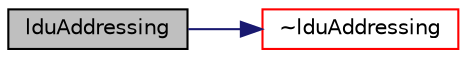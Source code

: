 digraph "lduAddressing"
{
  bgcolor="transparent";
  edge [fontname="Helvetica",fontsize="10",labelfontname="Helvetica",labelfontsize="10"];
  node [fontname="Helvetica",fontsize="10",shape=record];
  rankdir="LR";
  Node1 [label="lduAddressing",height=0.2,width=0.4,color="black", fillcolor="grey75", style="filled", fontcolor="black"];
  Node1 -> Node2 [color="midnightblue",fontsize="10",style="solid",fontname="Helvetica"];
  Node2 [label="~lduAddressing",height=0.2,width=0.4,color="red",URL="$a01279.html#a5ad6bb0cbf3d497d339047f69f5baa4e",tooltip="Destructor. "];
}
